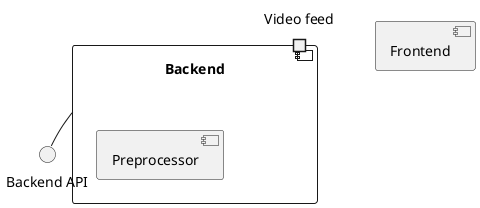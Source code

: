 @startuml
() "Backend API" as backend_api

[Backend] as backend 
[Frontend] as frontend

component backend {
  port "Video feed" as video_feed
  component [Preprocessor] as preprocessor
}

backend_api - backend

@enduml